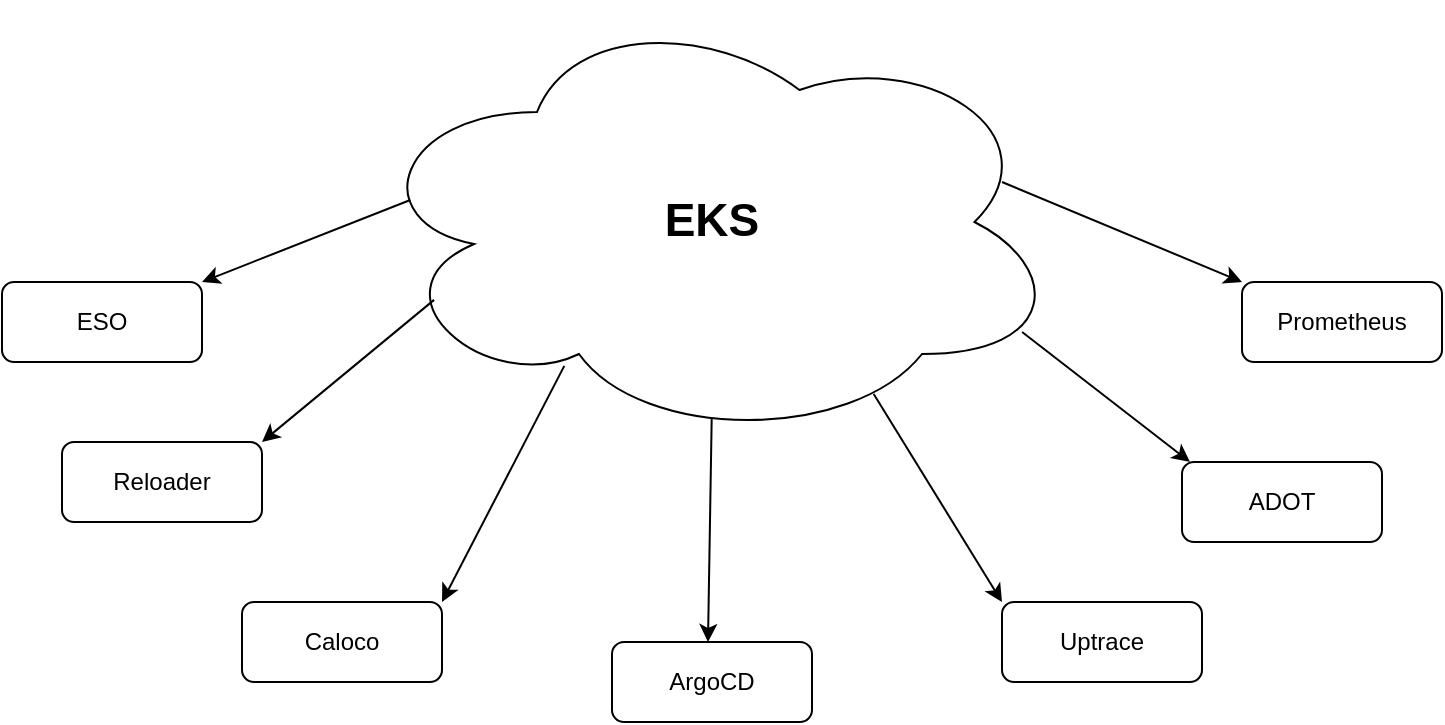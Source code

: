<mxfile version="21.7.5" type="github">
  <diagram name="Page-1" id="OpaP5gx9GJwp2l1EP_2j">
    <mxGraphModel dx="1434" dy="750" grid="1" gridSize="10" guides="1" tooltips="1" connect="1" arrows="1" fold="1" page="1" pageScale="1" pageWidth="850" pageHeight="1100" background="#ffffff" math="0" shadow="0">
      <root>
        <mxCell id="0" />
        <mxCell id="1" parent="0" />
        <mxCell id="0J1siZElQk35zmMBTr0_-1" value="&lt;p style=&quot;line-height: 150%;&quot;&gt;&lt;b&gt;&lt;font style=&quot;font-size: 23px;&quot;&gt;EKS&lt;/font&gt;&lt;/b&gt;&lt;br&gt;&lt;/p&gt;" style="ellipse;shape=cloud;whiteSpace=wrap;html=1;" vertex="1" parent="1">
          <mxGeometry x="250" y="140" width="350" height="220" as="geometry" />
        </mxCell>
        <mxCell id="0J1siZElQk35zmMBTr0_-2" value="" style="endArrow=classic;html=1;rounded=0;exitX=0.103;exitY=0.677;exitDx=0;exitDy=0;exitPerimeter=0;" edge="1" parent="1" source="0J1siZElQk35zmMBTr0_-1">
          <mxGeometry width="50" height="50" relative="1" as="geometry">
            <mxPoint x="278.99" y="292.38" as="sourcePoint" />
            <mxPoint x="200" y="360" as="targetPoint" />
          </mxGeometry>
        </mxCell>
        <mxCell id="0J1siZElQk35zmMBTr0_-3" value="" style="endArrow=classic;html=1;rounded=0;exitX=0.289;exitY=0.827;exitDx=0;exitDy=0;exitPerimeter=0;" edge="1" parent="1" source="0J1siZElQk35zmMBTr0_-1">
          <mxGeometry width="50" height="50" relative="1" as="geometry">
            <mxPoint x="348.99" y="330" as="sourcePoint" />
            <mxPoint x="290" y="440" as="targetPoint" />
          </mxGeometry>
        </mxCell>
        <mxCell id="0J1siZElQk35zmMBTr0_-4" value="" style="endArrow=classic;html=1;rounded=0;exitX=0.069;exitY=0.45;exitDx=0;exitDy=0;exitPerimeter=0;" edge="1" parent="1" source="0J1siZElQk35zmMBTr0_-1">
          <mxGeometry width="50" height="50" relative="1" as="geometry">
            <mxPoint x="270" y="230" as="sourcePoint" />
            <mxPoint x="170" y="280" as="targetPoint" />
          </mxGeometry>
        </mxCell>
        <mxCell id="0J1siZElQk35zmMBTr0_-5" value="" style="endArrow=classic;html=1;rounded=0;exitX=0.491;exitY=0.945;exitDx=0;exitDy=0;exitPerimeter=0;" edge="1" parent="1">
          <mxGeometry width="50" height="50" relative="1" as="geometry">
            <mxPoint x="424.85" y="347.9" as="sourcePoint" />
            <mxPoint x="423" y="460" as="targetPoint" />
          </mxGeometry>
        </mxCell>
        <mxCell id="0J1siZElQk35zmMBTr0_-6" value="" style="endArrow=classic;html=1;rounded=0;exitX=0.731;exitY=0.891;exitDx=0;exitDy=0;exitPerimeter=0;" edge="1" parent="1" source="0J1siZElQk35zmMBTr0_-1">
          <mxGeometry width="50" height="50" relative="1" as="geometry">
            <mxPoint x="520" y="340" as="sourcePoint" />
            <mxPoint x="570" y="440" as="targetPoint" />
          </mxGeometry>
        </mxCell>
        <mxCell id="0J1siZElQk35zmMBTr0_-7" value="" style="endArrow=classic;html=1;rounded=0;exitX=0.943;exitY=0.75;exitDx=0;exitDy=0;exitPerimeter=0;" edge="1" parent="1" source="0J1siZElQk35zmMBTr0_-1">
          <mxGeometry width="50" height="50" relative="1" as="geometry">
            <mxPoint x="580" y="310" as="sourcePoint" />
            <mxPoint x="664" y="370" as="targetPoint" />
          </mxGeometry>
        </mxCell>
        <mxCell id="0J1siZElQk35zmMBTr0_-8" value="" style="endArrow=classic;html=1;rounded=0;exitX=0.943;exitY=0.75;exitDx=0;exitDy=0;exitPerimeter=0;" edge="1" parent="1">
          <mxGeometry width="50" height="50" relative="1" as="geometry">
            <mxPoint x="570" y="230" as="sourcePoint" />
            <mxPoint x="690" y="280" as="targetPoint" />
          </mxGeometry>
        </mxCell>
        <mxCell id="0J1siZElQk35zmMBTr0_-9" value="ESO" style="rounded=1;whiteSpace=wrap;html=1;" vertex="1" parent="1">
          <mxGeometry x="70" y="280" width="100" height="40" as="geometry" />
        </mxCell>
        <mxCell id="0J1siZElQk35zmMBTr0_-10" value="Reloader" style="rounded=1;whiteSpace=wrap;html=1;" vertex="1" parent="1">
          <mxGeometry x="100" y="360" width="100" height="40" as="geometry" />
        </mxCell>
        <mxCell id="0J1siZElQk35zmMBTr0_-11" value="Caloco" style="rounded=1;whiteSpace=wrap;html=1;" vertex="1" parent="1">
          <mxGeometry x="190" y="440" width="100" height="40" as="geometry" />
        </mxCell>
        <mxCell id="0J1siZElQk35zmMBTr0_-12" value="ArgoCD" style="rounded=1;whiteSpace=wrap;html=1;" vertex="1" parent="1">
          <mxGeometry x="375" y="460" width="100" height="40" as="geometry" />
        </mxCell>
        <mxCell id="0J1siZElQk35zmMBTr0_-13" value="Uptrace" style="rounded=1;whiteSpace=wrap;html=1;" vertex="1" parent="1">
          <mxGeometry x="570" y="440" width="100" height="40" as="geometry" />
        </mxCell>
        <mxCell id="0J1siZElQk35zmMBTr0_-14" value="ADOT" style="rounded=1;whiteSpace=wrap;html=1;" vertex="1" parent="1">
          <mxGeometry x="660" y="370" width="100" height="40" as="geometry" />
        </mxCell>
        <mxCell id="0J1siZElQk35zmMBTr0_-15" value="Prometheus" style="rounded=1;whiteSpace=wrap;html=1;" vertex="1" parent="1">
          <mxGeometry x="690" y="280" width="100" height="40" as="geometry" />
        </mxCell>
      </root>
    </mxGraphModel>
  </diagram>
</mxfile>
